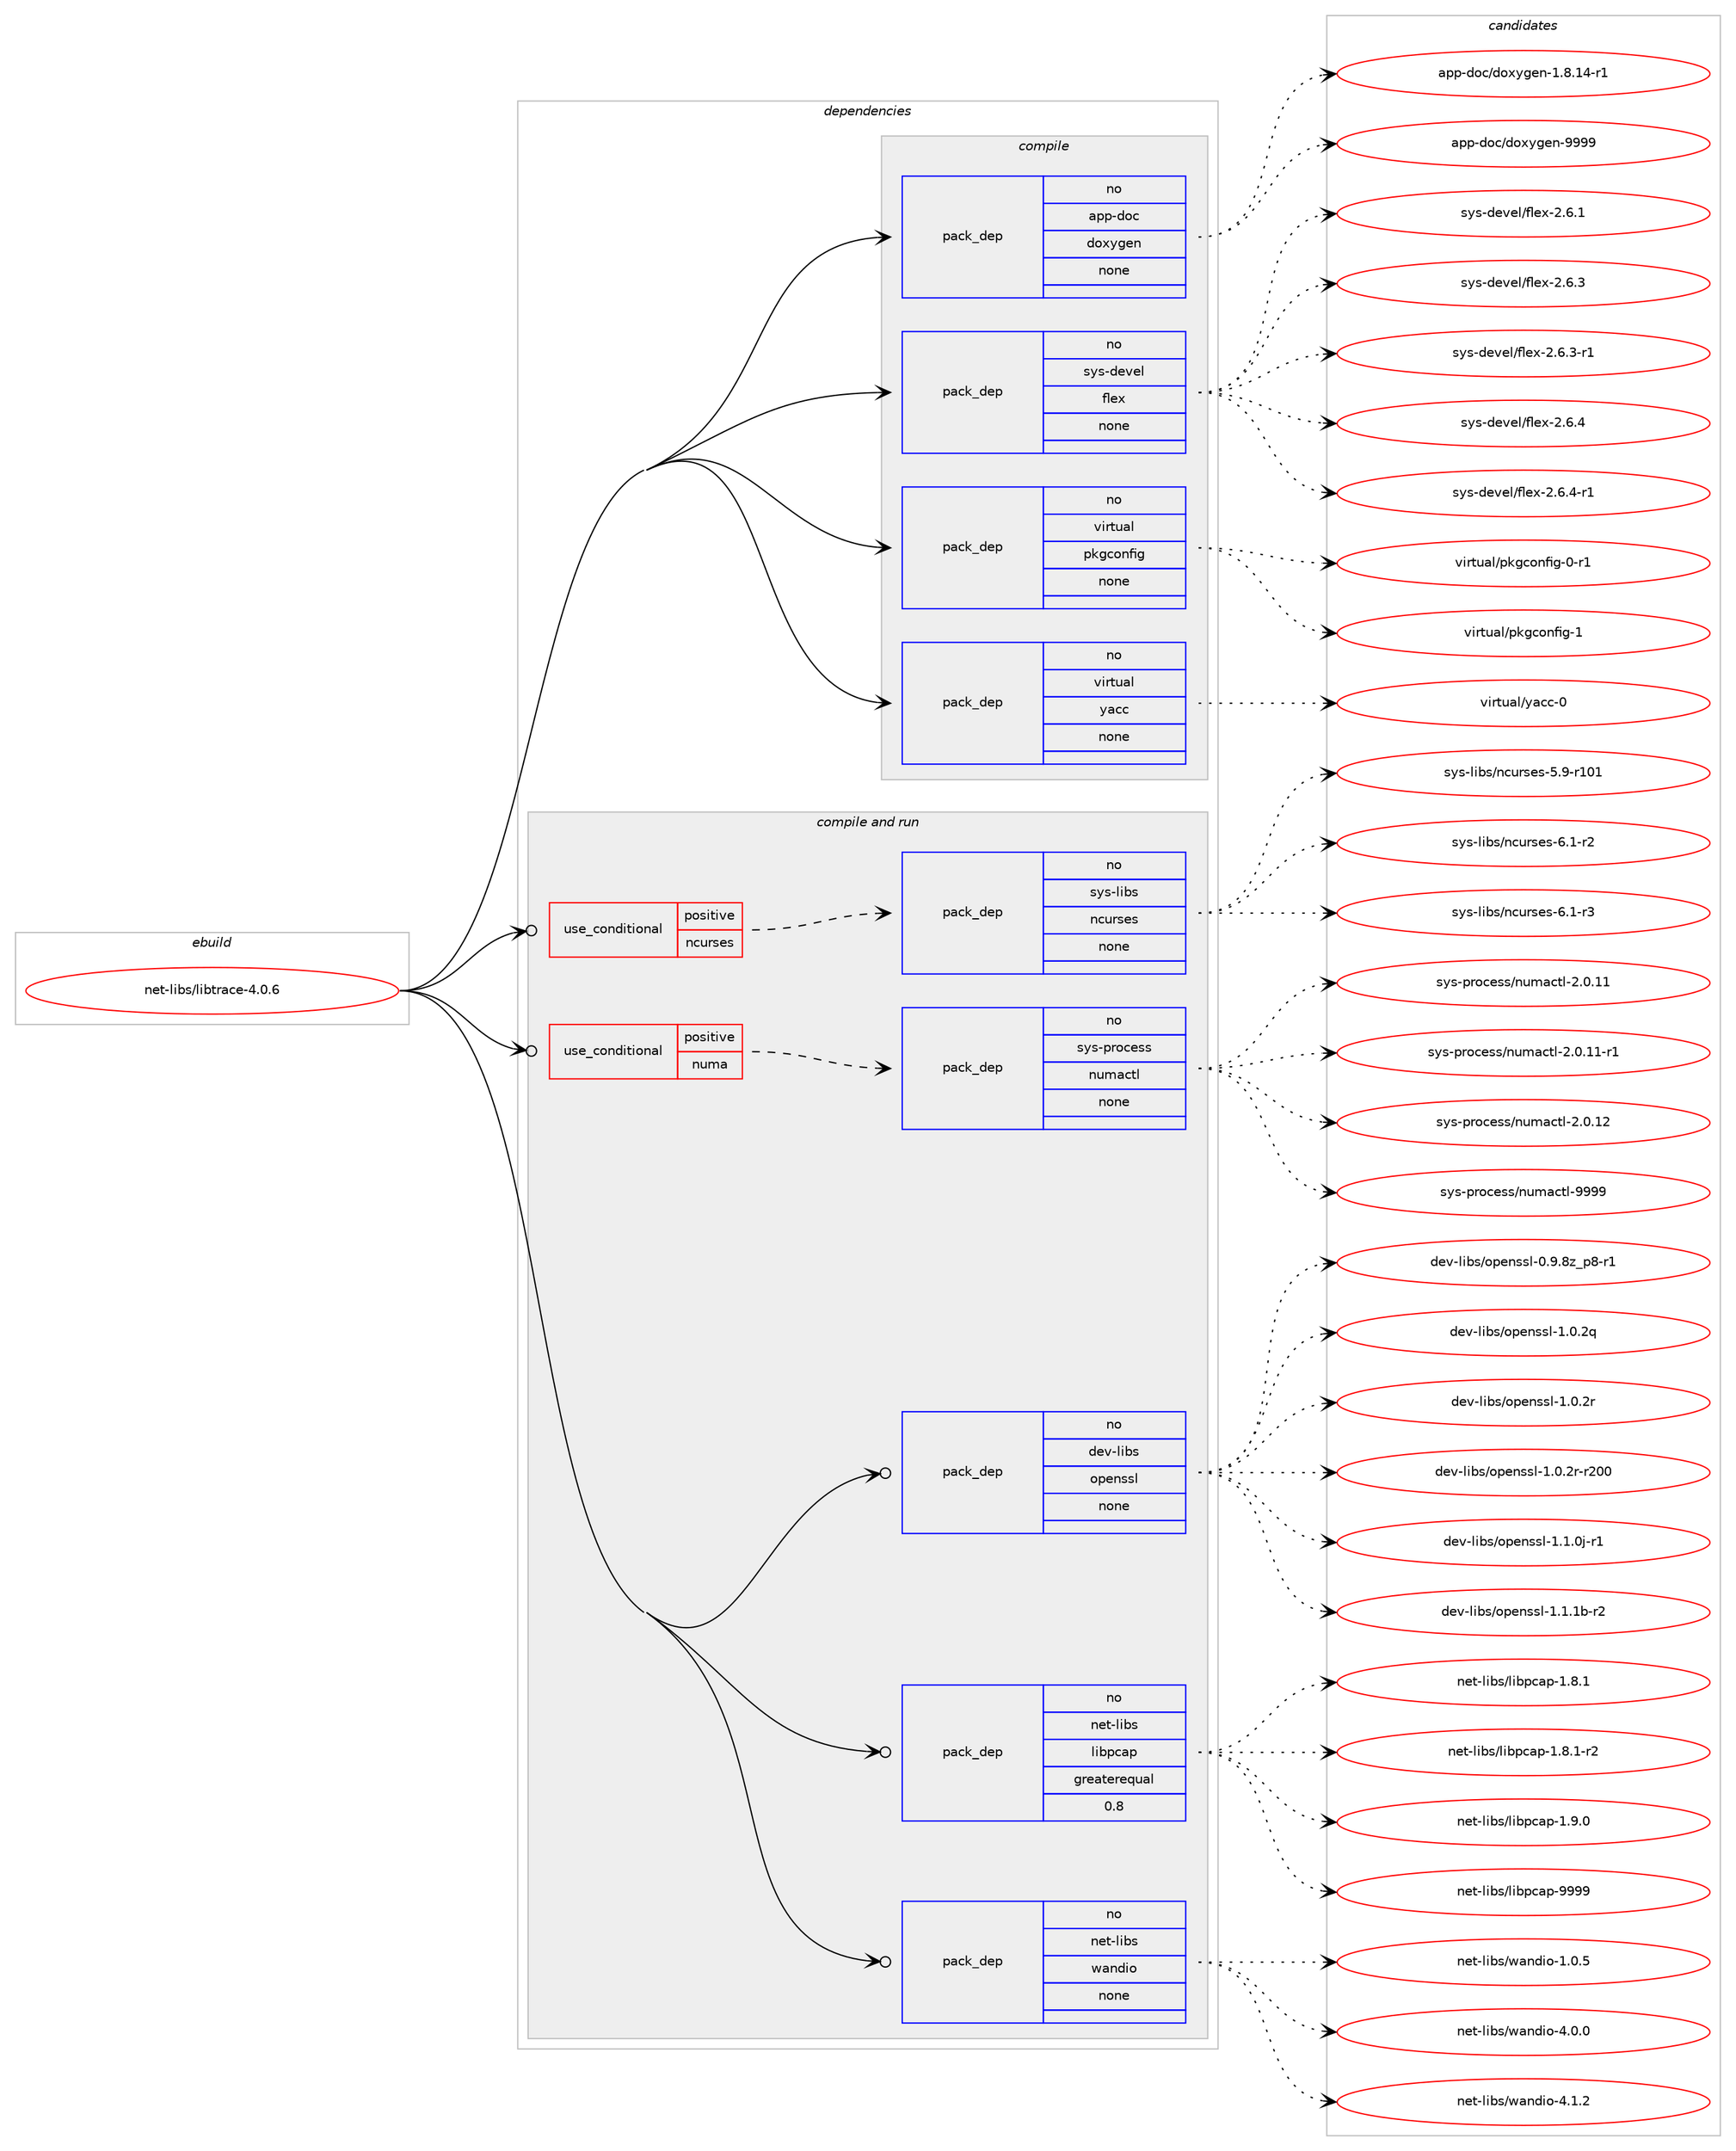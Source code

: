 digraph prolog {

# *************
# Graph options
# *************

newrank=true;
concentrate=true;
compound=true;
graph [rankdir=LR,fontname=Helvetica,fontsize=10,ranksep=1.5];#, ranksep=2.5, nodesep=0.2];
edge  [arrowhead=vee];
node  [fontname=Helvetica,fontsize=10];

# **********
# The ebuild
# **********

subgraph cluster_leftcol {
color=gray;
rank=same;
label=<<i>ebuild</i>>;
id [label="net-libs/libtrace-4.0.6", color=red, width=4, href="../net-libs/libtrace-4.0.6.svg"];
}

# ****************
# The dependencies
# ****************

subgraph cluster_midcol {
color=gray;
label=<<i>dependencies</i>>;
subgraph cluster_compile {
fillcolor="#eeeeee";
style=filled;
label=<<i>compile</i>>;
subgraph pack1187399 {
dependency1660813 [label=<<TABLE BORDER="0" CELLBORDER="1" CELLSPACING="0" CELLPADDING="4" WIDTH="220"><TR><TD ROWSPAN="6" CELLPADDING="30">pack_dep</TD></TR><TR><TD WIDTH="110">no</TD></TR><TR><TD>app-doc</TD></TR><TR><TD>doxygen</TD></TR><TR><TD>none</TD></TR><TR><TD></TD></TR></TABLE>>, shape=none, color=blue];
}
id:e -> dependency1660813:w [weight=20,style="solid",arrowhead="vee"];
subgraph pack1187400 {
dependency1660814 [label=<<TABLE BORDER="0" CELLBORDER="1" CELLSPACING="0" CELLPADDING="4" WIDTH="220"><TR><TD ROWSPAN="6" CELLPADDING="30">pack_dep</TD></TR><TR><TD WIDTH="110">no</TD></TR><TR><TD>sys-devel</TD></TR><TR><TD>flex</TD></TR><TR><TD>none</TD></TR><TR><TD></TD></TR></TABLE>>, shape=none, color=blue];
}
id:e -> dependency1660814:w [weight=20,style="solid",arrowhead="vee"];
subgraph pack1187401 {
dependency1660815 [label=<<TABLE BORDER="0" CELLBORDER="1" CELLSPACING="0" CELLPADDING="4" WIDTH="220"><TR><TD ROWSPAN="6" CELLPADDING="30">pack_dep</TD></TR><TR><TD WIDTH="110">no</TD></TR><TR><TD>virtual</TD></TR><TR><TD>pkgconfig</TD></TR><TR><TD>none</TD></TR><TR><TD></TD></TR></TABLE>>, shape=none, color=blue];
}
id:e -> dependency1660815:w [weight=20,style="solid",arrowhead="vee"];
subgraph pack1187402 {
dependency1660816 [label=<<TABLE BORDER="0" CELLBORDER="1" CELLSPACING="0" CELLPADDING="4" WIDTH="220"><TR><TD ROWSPAN="6" CELLPADDING="30">pack_dep</TD></TR><TR><TD WIDTH="110">no</TD></TR><TR><TD>virtual</TD></TR><TR><TD>yacc</TD></TR><TR><TD>none</TD></TR><TR><TD></TD></TR></TABLE>>, shape=none, color=blue];
}
id:e -> dependency1660816:w [weight=20,style="solid",arrowhead="vee"];
}
subgraph cluster_compileandrun {
fillcolor="#eeeeee";
style=filled;
label=<<i>compile and run</i>>;
subgraph cond446446 {
dependency1660817 [label=<<TABLE BORDER="0" CELLBORDER="1" CELLSPACING="0" CELLPADDING="4"><TR><TD ROWSPAN="3" CELLPADDING="10">use_conditional</TD></TR><TR><TD>positive</TD></TR><TR><TD>ncurses</TD></TR></TABLE>>, shape=none, color=red];
subgraph pack1187403 {
dependency1660818 [label=<<TABLE BORDER="0" CELLBORDER="1" CELLSPACING="0" CELLPADDING="4" WIDTH="220"><TR><TD ROWSPAN="6" CELLPADDING="30">pack_dep</TD></TR><TR><TD WIDTH="110">no</TD></TR><TR><TD>sys-libs</TD></TR><TR><TD>ncurses</TD></TR><TR><TD>none</TD></TR><TR><TD></TD></TR></TABLE>>, shape=none, color=blue];
}
dependency1660817:e -> dependency1660818:w [weight=20,style="dashed",arrowhead="vee"];
}
id:e -> dependency1660817:w [weight=20,style="solid",arrowhead="odotvee"];
subgraph cond446447 {
dependency1660819 [label=<<TABLE BORDER="0" CELLBORDER="1" CELLSPACING="0" CELLPADDING="4"><TR><TD ROWSPAN="3" CELLPADDING="10">use_conditional</TD></TR><TR><TD>positive</TD></TR><TR><TD>numa</TD></TR></TABLE>>, shape=none, color=red];
subgraph pack1187404 {
dependency1660820 [label=<<TABLE BORDER="0" CELLBORDER="1" CELLSPACING="0" CELLPADDING="4" WIDTH="220"><TR><TD ROWSPAN="6" CELLPADDING="30">pack_dep</TD></TR><TR><TD WIDTH="110">no</TD></TR><TR><TD>sys-process</TD></TR><TR><TD>numactl</TD></TR><TR><TD>none</TD></TR><TR><TD></TD></TR></TABLE>>, shape=none, color=blue];
}
dependency1660819:e -> dependency1660820:w [weight=20,style="dashed",arrowhead="vee"];
}
id:e -> dependency1660819:w [weight=20,style="solid",arrowhead="odotvee"];
subgraph pack1187405 {
dependency1660821 [label=<<TABLE BORDER="0" CELLBORDER="1" CELLSPACING="0" CELLPADDING="4" WIDTH="220"><TR><TD ROWSPAN="6" CELLPADDING="30">pack_dep</TD></TR><TR><TD WIDTH="110">no</TD></TR><TR><TD>dev-libs</TD></TR><TR><TD>openssl</TD></TR><TR><TD>none</TD></TR><TR><TD></TD></TR></TABLE>>, shape=none, color=blue];
}
id:e -> dependency1660821:w [weight=20,style="solid",arrowhead="odotvee"];
subgraph pack1187406 {
dependency1660822 [label=<<TABLE BORDER="0" CELLBORDER="1" CELLSPACING="0" CELLPADDING="4" WIDTH="220"><TR><TD ROWSPAN="6" CELLPADDING="30">pack_dep</TD></TR><TR><TD WIDTH="110">no</TD></TR><TR><TD>net-libs</TD></TR><TR><TD>libpcap</TD></TR><TR><TD>greaterequal</TD></TR><TR><TD>0.8</TD></TR></TABLE>>, shape=none, color=blue];
}
id:e -> dependency1660822:w [weight=20,style="solid",arrowhead="odotvee"];
subgraph pack1187407 {
dependency1660823 [label=<<TABLE BORDER="0" CELLBORDER="1" CELLSPACING="0" CELLPADDING="4" WIDTH="220"><TR><TD ROWSPAN="6" CELLPADDING="30">pack_dep</TD></TR><TR><TD WIDTH="110">no</TD></TR><TR><TD>net-libs</TD></TR><TR><TD>wandio</TD></TR><TR><TD>none</TD></TR><TR><TD></TD></TR></TABLE>>, shape=none, color=blue];
}
id:e -> dependency1660823:w [weight=20,style="solid",arrowhead="odotvee"];
}
subgraph cluster_run {
fillcolor="#eeeeee";
style=filled;
label=<<i>run</i>>;
}
}

# **************
# The candidates
# **************

subgraph cluster_choices {
rank=same;
color=gray;
label=<<i>candidates</i>>;

subgraph choice1187399 {
color=black;
nodesep=1;
choice97112112451001119947100111120121103101110454946564649524511449 [label="app-doc/doxygen-1.8.14-r1", color=red, width=4,href="../app-doc/doxygen-1.8.14-r1.svg"];
choice971121124510011199471001111201211031011104557575757 [label="app-doc/doxygen-9999", color=red, width=4,href="../app-doc/doxygen-9999.svg"];
dependency1660813:e -> choice97112112451001119947100111120121103101110454946564649524511449:w [style=dotted,weight="100"];
dependency1660813:e -> choice971121124510011199471001111201211031011104557575757:w [style=dotted,weight="100"];
}
subgraph choice1187400 {
color=black;
nodesep=1;
choice1151211154510010111810110847102108101120455046544649 [label="sys-devel/flex-2.6.1", color=red, width=4,href="../sys-devel/flex-2.6.1.svg"];
choice1151211154510010111810110847102108101120455046544651 [label="sys-devel/flex-2.6.3", color=red, width=4,href="../sys-devel/flex-2.6.3.svg"];
choice11512111545100101118101108471021081011204550465446514511449 [label="sys-devel/flex-2.6.3-r1", color=red, width=4,href="../sys-devel/flex-2.6.3-r1.svg"];
choice1151211154510010111810110847102108101120455046544652 [label="sys-devel/flex-2.6.4", color=red, width=4,href="../sys-devel/flex-2.6.4.svg"];
choice11512111545100101118101108471021081011204550465446524511449 [label="sys-devel/flex-2.6.4-r1", color=red, width=4,href="../sys-devel/flex-2.6.4-r1.svg"];
dependency1660814:e -> choice1151211154510010111810110847102108101120455046544649:w [style=dotted,weight="100"];
dependency1660814:e -> choice1151211154510010111810110847102108101120455046544651:w [style=dotted,weight="100"];
dependency1660814:e -> choice11512111545100101118101108471021081011204550465446514511449:w [style=dotted,weight="100"];
dependency1660814:e -> choice1151211154510010111810110847102108101120455046544652:w [style=dotted,weight="100"];
dependency1660814:e -> choice11512111545100101118101108471021081011204550465446524511449:w [style=dotted,weight="100"];
}
subgraph choice1187401 {
color=black;
nodesep=1;
choice11810511411611797108471121071039911111010210510345484511449 [label="virtual/pkgconfig-0-r1", color=red, width=4,href="../virtual/pkgconfig-0-r1.svg"];
choice1181051141161179710847112107103991111101021051034549 [label="virtual/pkgconfig-1", color=red, width=4,href="../virtual/pkgconfig-1.svg"];
dependency1660815:e -> choice11810511411611797108471121071039911111010210510345484511449:w [style=dotted,weight="100"];
dependency1660815:e -> choice1181051141161179710847112107103991111101021051034549:w [style=dotted,weight="100"];
}
subgraph choice1187402 {
color=black;
nodesep=1;
choice11810511411611797108471219799994548 [label="virtual/yacc-0", color=red, width=4,href="../virtual/yacc-0.svg"];
dependency1660816:e -> choice11810511411611797108471219799994548:w [style=dotted,weight="100"];
}
subgraph choice1187403 {
color=black;
nodesep=1;
choice115121115451081059811547110991171141151011154553465745114494849 [label="sys-libs/ncurses-5.9-r101", color=red, width=4,href="../sys-libs/ncurses-5.9-r101.svg"];
choice11512111545108105981154711099117114115101115455446494511450 [label="sys-libs/ncurses-6.1-r2", color=red, width=4,href="../sys-libs/ncurses-6.1-r2.svg"];
choice11512111545108105981154711099117114115101115455446494511451 [label="sys-libs/ncurses-6.1-r3", color=red, width=4,href="../sys-libs/ncurses-6.1-r3.svg"];
dependency1660818:e -> choice115121115451081059811547110991171141151011154553465745114494849:w [style=dotted,weight="100"];
dependency1660818:e -> choice11512111545108105981154711099117114115101115455446494511450:w [style=dotted,weight="100"];
dependency1660818:e -> choice11512111545108105981154711099117114115101115455446494511451:w [style=dotted,weight="100"];
}
subgraph choice1187404 {
color=black;
nodesep=1;
choice115121115451121141119910111511547110117109979911610845504648464949 [label="sys-process/numactl-2.0.11", color=red, width=4,href="../sys-process/numactl-2.0.11.svg"];
choice1151211154511211411199101115115471101171099799116108455046484649494511449 [label="sys-process/numactl-2.0.11-r1", color=red, width=4,href="../sys-process/numactl-2.0.11-r1.svg"];
choice115121115451121141119910111511547110117109979911610845504648464950 [label="sys-process/numactl-2.0.12", color=red, width=4,href="../sys-process/numactl-2.0.12.svg"];
choice11512111545112114111991011151154711011710997991161084557575757 [label="sys-process/numactl-9999", color=red, width=4,href="../sys-process/numactl-9999.svg"];
dependency1660820:e -> choice115121115451121141119910111511547110117109979911610845504648464949:w [style=dotted,weight="100"];
dependency1660820:e -> choice1151211154511211411199101115115471101171099799116108455046484649494511449:w [style=dotted,weight="100"];
dependency1660820:e -> choice115121115451121141119910111511547110117109979911610845504648464950:w [style=dotted,weight="100"];
dependency1660820:e -> choice11512111545112114111991011151154711011710997991161084557575757:w [style=dotted,weight="100"];
}
subgraph choice1187405 {
color=black;
nodesep=1;
choice10010111845108105981154711111210111011511510845484657465612295112564511449 [label="dev-libs/openssl-0.9.8z_p8-r1", color=red, width=4,href="../dev-libs/openssl-0.9.8z_p8-r1.svg"];
choice100101118451081059811547111112101110115115108454946484650113 [label="dev-libs/openssl-1.0.2q", color=red, width=4,href="../dev-libs/openssl-1.0.2q.svg"];
choice100101118451081059811547111112101110115115108454946484650114 [label="dev-libs/openssl-1.0.2r", color=red, width=4,href="../dev-libs/openssl-1.0.2r.svg"];
choice10010111845108105981154711111210111011511510845494648465011445114504848 [label="dev-libs/openssl-1.0.2r-r200", color=red, width=4,href="../dev-libs/openssl-1.0.2r-r200.svg"];
choice1001011184510810598115471111121011101151151084549464946481064511449 [label="dev-libs/openssl-1.1.0j-r1", color=red, width=4,href="../dev-libs/openssl-1.1.0j-r1.svg"];
choice100101118451081059811547111112101110115115108454946494649984511450 [label="dev-libs/openssl-1.1.1b-r2", color=red, width=4,href="../dev-libs/openssl-1.1.1b-r2.svg"];
dependency1660821:e -> choice10010111845108105981154711111210111011511510845484657465612295112564511449:w [style=dotted,weight="100"];
dependency1660821:e -> choice100101118451081059811547111112101110115115108454946484650113:w [style=dotted,weight="100"];
dependency1660821:e -> choice100101118451081059811547111112101110115115108454946484650114:w [style=dotted,weight="100"];
dependency1660821:e -> choice10010111845108105981154711111210111011511510845494648465011445114504848:w [style=dotted,weight="100"];
dependency1660821:e -> choice1001011184510810598115471111121011101151151084549464946481064511449:w [style=dotted,weight="100"];
dependency1660821:e -> choice100101118451081059811547111112101110115115108454946494649984511450:w [style=dotted,weight="100"];
}
subgraph choice1187406 {
color=black;
nodesep=1;
choice110101116451081059811547108105981129997112454946564649 [label="net-libs/libpcap-1.8.1", color=red, width=4,href="../net-libs/libpcap-1.8.1.svg"];
choice1101011164510810598115471081059811299971124549465646494511450 [label="net-libs/libpcap-1.8.1-r2", color=red, width=4,href="../net-libs/libpcap-1.8.1-r2.svg"];
choice110101116451081059811547108105981129997112454946574648 [label="net-libs/libpcap-1.9.0", color=red, width=4,href="../net-libs/libpcap-1.9.0.svg"];
choice1101011164510810598115471081059811299971124557575757 [label="net-libs/libpcap-9999", color=red, width=4,href="../net-libs/libpcap-9999.svg"];
dependency1660822:e -> choice110101116451081059811547108105981129997112454946564649:w [style=dotted,weight="100"];
dependency1660822:e -> choice1101011164510810598115471081059811299971124549465646494511450:w [style=dotted,weight="100"];
dependency1660822:e -> choice110101116451081059811547108105981129997112454946574648:w [style=dotted,weight="100"];
dependency1660822:e -> choice1101011164510810598115471081059811299971124557575757:w [style=dotted,weight="100"];
}
subgraph choice1187407 {
color=black;
nodesep=1;
choice11010111645108105981154711997110100105111454946484653 [label="net-libs/wandio-1.0.5", color=red, width=4,href="../net-libs/wandio-1.0.5.svg"];
choice11010111645108105981154711997110100105111455246484648 [label="net-libs/wandio-4.0.0", color=red, width=4,href="../net-libs/wandio-4.0.0.svg"];
choice11010111645108105981154711997110100105111455246494650 [label="net-libs/wandio-4.1.2", color=red, width=4,href="../net-libs/wandio-4.1.2.svg"];
dependency1660823:e -> choice11010111645108105981154711997110100105111454946484653:w [style=dotted,weight="100"];
dependency1660823:e -> choice11010111645108105981154711997110100105111455246484648:w [style=dotted,weight="100"];
dependency1660823:e -> choice11010111645108105981154711997110100105111455246494650:w [style=dotted,weight="100"];
}
}

}
